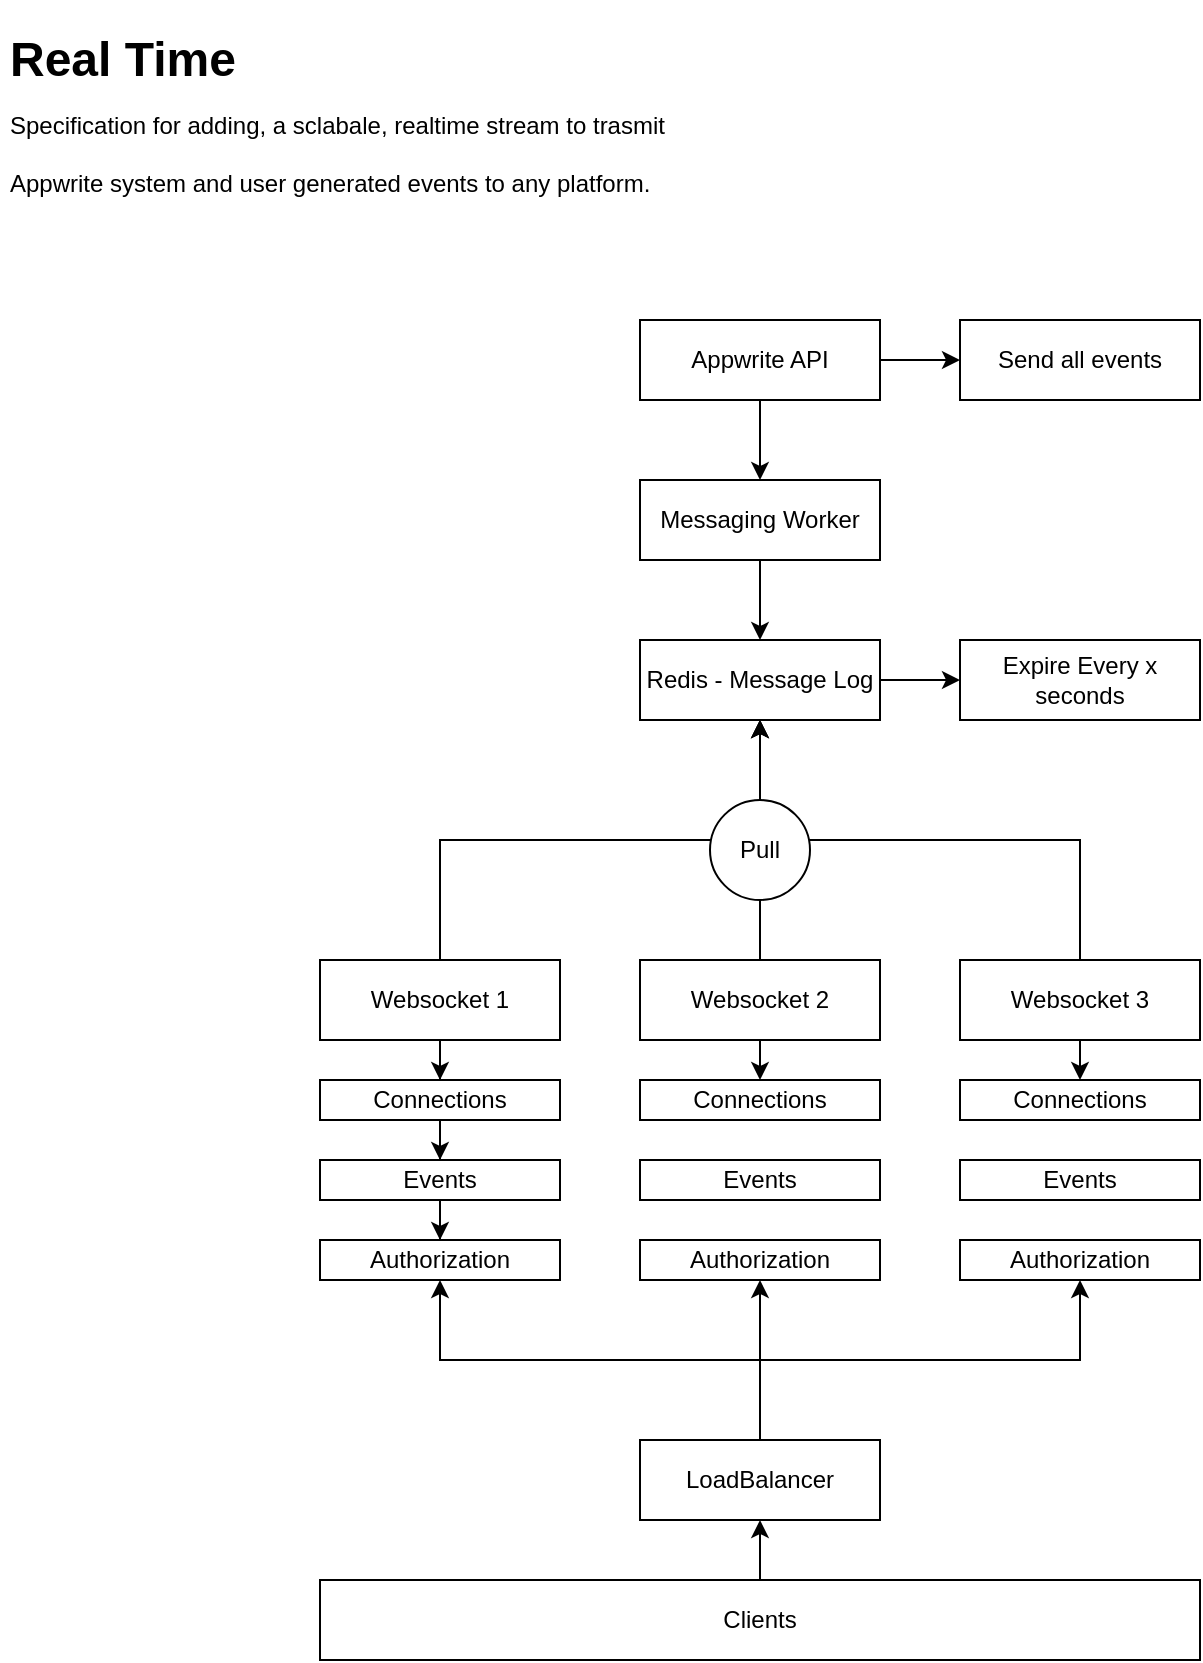 <mxfile version="13.1.3">
    <diagram id="6hGFLwfOUW9BJ-s0fimq" name="Page-1">
        <mxGraphModel dx="427" dy="389" grid="1" gridSize="10" guides="1" tooltips="1" connect="1" arrows="1" fold="1" page="1" pageScale="1" pageWidth="827" pageHeight="1169" math="0" shadow="0">
            <root>
                <mxCell id="0"/>
                <mxCell id="1" parent="0"/>
                <mxCell id="4" value="" style="edgeStyle=orthogonalEdgeStyle;rounded=0;orthogonalLoop=1;jettySize=auto;html=1;" edge="1" parent="1" source="2" target="3">
                    <mxGeometry relative="1" as="geometry"/>
                </mxCell>
                <mxCell id="44" value="" style="edgeStyle=orthogonalEdgeStyle;rounded=0;orthogonalLoop=1;jettySize=auto;html=1;" edge="1" parent="1" source="2" target="43">
                    <mxGeometry relative="1" as="geometry"/>
                </mxCell>
                <mxCell id="2" value="Appwrite API" style="rounded=0;whiteSpace=wrap;html=1;" vertex="1" parent="1">
                    <mxGeometry x="360" y="180" width="120" height="40" as="geometry"/>
                </mxCell>
                <mxCell id="43" value="Send all events" style="rounded=0;whiteSpace=wrap;html=1;" vertex="1" parent="1">
                    <mxGeometry x="520" y="180" width="120" height="40" as="geometry"/>
                </mxCell>
                <mxCell id="6" value="" style="edgeStyle=orthogonalEdgeStyle;rounded=0;orthogonalLoop=1;jettySize=auto;html=1;" edge="1" parent="1" source="3" target="5">
                    <mxGeometry relative="1" as="geometry"/>
                </mxCell>
                <mxCell id="3" value="Messaging Worker" style="rounded=0;whiteSpace=wrap;html=1;" vertex="1" parent="1">
                    <mxGeometry x="360" y="260" width="120" height="40" as="geometry"/>
                </mxCell>
                <mxCell id="15" value="" style="edgeStyle=orthogonalEdgeStyle;rounded=0;orthogonalLoop=1;jettySize=auto;html=1;" edge="1" parent="1" source="5" target="14">
                    <mxGeometry relative="1" as="geometry"/>
                </mxCell>
                <mxCell id="5" value="Redis - Message Log" style="rounded=0;whiteSpace=wrap;html=1;" vertex="1" parent="1">
                    <mxGeometry x="360" y="340" width="120" height="40" as="geometry"/>
                </mxCell>
                <mxCell id="14" value="Expire Every x seconds" style="rounded=0;whiteSpace=wrap;html=1;" vertex="1" parent="1">
                    <mxGeometry x="520" y="340" width="120" height="40" as="geometry"/>
                </mxCell>
                <mxCell id="11" style="edgeStyle=orthogonalEdgeStyle;rounded=0;orthogonalLoop=1;jettySize=auto;html=1;exitX=0.5;exitY=0;exitDx=0;exitDy=0;" edge="1" parent="1" source="7" target="5">
                    <mxGeometry relative="1" as="geometry"/>
                </mxCell>
                <mxCell id="22" value="" style="edgeStyle=orthogonalEdgeStyle;rounded=0;orthogonalLoop=1;jettySize=auto;html=1;" edge="1" parent="1" source="7" target="21">
                    <mxGeometry relative="1" as="geometry"/>
                </mxCell>
                <mxCell id="7" value="Websocket 1" style="rounded=0;whiteSpace=wrap;html=1;" vertex="1" parent="1">
                    <mxGeometry x="200" y="500" width="120" height="40" as="geometry"/>
                </mxCell>
                <mxCell id="24" value="" style="edgeStyle=orthogonalEdgeStyle;rounded=0;orthogonalLoop=1;jettySize=auto;html=1;" edge="1" parent="1" source="21" target="23">
                    <mxGeometry relative="1" as="geometry"/>
                </mxCell>
                <mxCell id="21" value="Connections" style="rounded=0;whiteSpace=wrap;html=1;" vertex="1" parent="1">
                    <mxGeometry x="200" y="560" width="120" height="20" as="geometry"/>
                </mxCell>
                <mxCell id="26" value="" style="edgeStyle=orthogonalEdgeStyle;rounded=0;orthogonalLoop=1;jettySize=auto;html=1;" edge="1" parent="1" source="23" target="25">
                    <mxGeometry relative="1" as="geometry"/>
                </mxCell>
                <mxCell id="23" value="Events" style="rounded=0;whiteSpace=wrap;html=1;" vertex="1" parent="1">
                    <mxGeometry x="200" y="600" width="120" height="20" as="geometry"/>
                </mxCell>
                <mxCell id="25" value="Authorization" style="rounded=0;whiteSpace=wrap;html=1;" vertex="1" parent="1">
                    <mxGeometry x="200" y="640" width="120" height="20" as="geometry"/>
                </mxCell>
                <mxCell id="12" style="edgeStyle=orthogonalEdgeStyle;rounded=0;orthogonalLoop=1;jettySize=auto;html=1;exitX=0.5;exitY=0;exitDx=0;exitDy=0;" edge="1" parent="1" source="9">
                    <mxGeometry relative="1" as="geometry">
                        <mxPoint x="420" y="380" as="targetPoint"/>
                    </mxGeometry>
                </mxCell>
                <mxCell id="35" style="edgeStyle=orthogonalEdgeStyle;rounded=0;orthogonalLoop=1;jettySize=auto;html=1;exitX=0.5;exitY=1;exitDx=0;exitDy=0;entryX=0.5;entryY=0;entryDx=0;entryDy=0;" edge="1" parent="1" source="9" target="29">
                    <mxGeometry relative="1" as="geometry"/>
                </mxCell>
                <mxCell id="9" value="Websocket 2" style="rounded=0;whiteSpace=wrap;html=1;" vertex="1" parent="1">
                    <mxGeometry x="360" y="500" width="120" height="40" as="geometry"/>
                </mxCell>
                <mxCell id="13" style="edgeStyle=orthogonalEdgeStyle;rounded=0;orthogonalLoop=1;jettySize=auto;html=1;exitX=0.5;exitY=0;exitDx=0;exitDy=0;entryX=0.5;entryY=1;entryDx=0;entryDy=0;" edge="1" parent="1" source="10" target="5">
                    <mxGeometry relative="1" as="geometry"/>
                </mxCell>
                <mxCell id="36" style="edgeStyle=orthogonalEdgeStyle;rounded=0;orthogonalLoop=1;jettySize=auto;html=1;exitX=0.5;exitY=1;exitDx=0;exitDy=0;entryX=0.5;entryY=0;entryDx=0;entryDy=0;" edge="1" parent="1" source="10" target="32">
                    <mxGeometry relative="1" as="geometry"/>
                </mxCell>
                <mxCell id="10" value="Websocket 3" style="rounded=0;whiteSpace=wrap;html=1;" vertex="1" parent="1">
                    <mxGeometry x="520" y="500" width="120" height="40" as="geometry"/>
                </mxCell>
                <mxCell id="19" value="Pull" style="ellipse;whiteSpace=wrap;html=1;" vertex="1" parent="1">
                    <mxGeometry x="395" y="420" width="50" height="50" as="geometry"/>
                </mxCell>
                <mxCell id="29" value="Connections" style="rounded=0;whiteSpace=wrap;html=1;" vertex="1" parent="1">
                    <mxGeometry x="360" y="560" width="120" height="20" as="geometry"/>
                </mxCell>
                <mxCell id="30" value="Events" style="rounded=0;whiteSpace=wrap;html=1;" vertex="1" parent="1">
                    <mxGeometry x="360" y="600" width="120" height="20" as="geometry"/>
                </mxCell>
                <mxCell id="31" value="Authorization" style="rounded=0;whiteSpace=wrap;html=1;" vertex="1" parent="1">
                    <mxGeometry x="360" y="640" width="120" height="20" as="geometry"/>
                </mxCell>
                <mxCell id="32" value="Connections" style="rounded=0;whiteSpace=wrap;html=1;" vertex="1" parent="1">
                    <mxGeometry x="520" y="560" width="120" height="20" as="geometry"/>
                </mxCell>
                <mxCell id="33" value="Events" style="rounded=0;whiteSpace=wrap;html=1;" vertex="1" parent="1">
                    <mxGeometry x="520" y="600" width="120" height="20" as="geometry"/>
                </mxCell>
                <mxCell id="34" value="Authorization" style="rounded=0;whiteSpace=wrap;html=1;" vertex="1" parent="1">
                    <mxGeometry x="520" y="640" width="120" height="20" as="geometry"/>
                </mxCell>
                <mxCell id="39" value="" style="edgeStyle=orthogonalEdgeStyle;rounded=0;orthogonalLoop=1;jettySize=auto;html=1;" edge="1" parent="1" source="37" target="38">
                    <mxGeometry relative="1" as="geometry"/>
                </mxCell>
                <mxCell id="37" value="Clients" style="rounded=0;whiteSpace=wrap;html=1;" vertex="1" parent="1">
                    <mxGeometry x="200" y="810" width="440" height="40" as="geometry"/>
                </mxCell>
                <mxCell id="40" style="edgeStyle=orthogonalEdgeStyle;rounded=0;orthogonalLoop=1;jettySize=auto;html=1;exitX=0.5;exitY=0;exitDx=0;exitDy=0;entryX=0.5;entryY=1;entryDx=0;entryDy=0;" edge="1" parent="1" source="38" target="31">
                    <mxGeometry relative="1" as="geometry"/>
                </mxCell>
                <mxCell id="41" style="edgeStyle=orthogonalEdgeStyle;rounded=0;orthogonalLoop=1;jettySize=auto;html=1;exitX=0.5;exitY=0;exitDx=0;exitDy=0;entryX=0.5;entryY=1;entryDx=0;entryDy=0;" edge="1" parent="1" source="38" target="34">
                    <mxGeometry relative="1" as="geometry"/>
                </mxCell>
                <mxCell id="42" style="edgeStyle=orthogonalEdgeStyle;rounded=0;orthogonalLoop=1;jettySize=auto;html=1;exitX=0.5;exitY=0;exitDx=0;exitDy=0;entryX=0.5;entryY=1;entryDx=0;entryDy=0;" edge="1" parent="1" source="38" target="25">
                    <mxGeometry relative="1" as="geometry"/>
                </mxCell>
                <mxCell id="38" value="LoadBalancer" style="rounded=0;whiteSpace=wrap;html=1;" vertex="1" parent="1">
                    <mxGeometry x="360" y="740" width="120" height="40" as="geometry"/>
                </mxCell>
                <mxCell id="45" value="&lt;h1&gt;&lt;span&gt;Real Time&lt;br&gt;&lt;/span&gt;&lt;span style=&quot;font-size: 12px ; font-weight: normal&quot;&gt;Specification for adding, a sclabale, realtime stream to trasmit Appwrite system and user generated events to any platform.&lt;/span&gt;&lt;br&gt;&lt;/h1&gt;" style="text;html=1;spacing=5;spacingTop=-20;whiteSpace=wrap;overflow=hidden;rounded=0;labelBackgroundColor=none;" vertex="1" parent="1">
                    <mxGeometry x="40" y="30" width="370" height="90" as="geometry"/>
                </mxCell>
            </root>
        </mxGraphModel>
    </diagram>
</mxfile>
